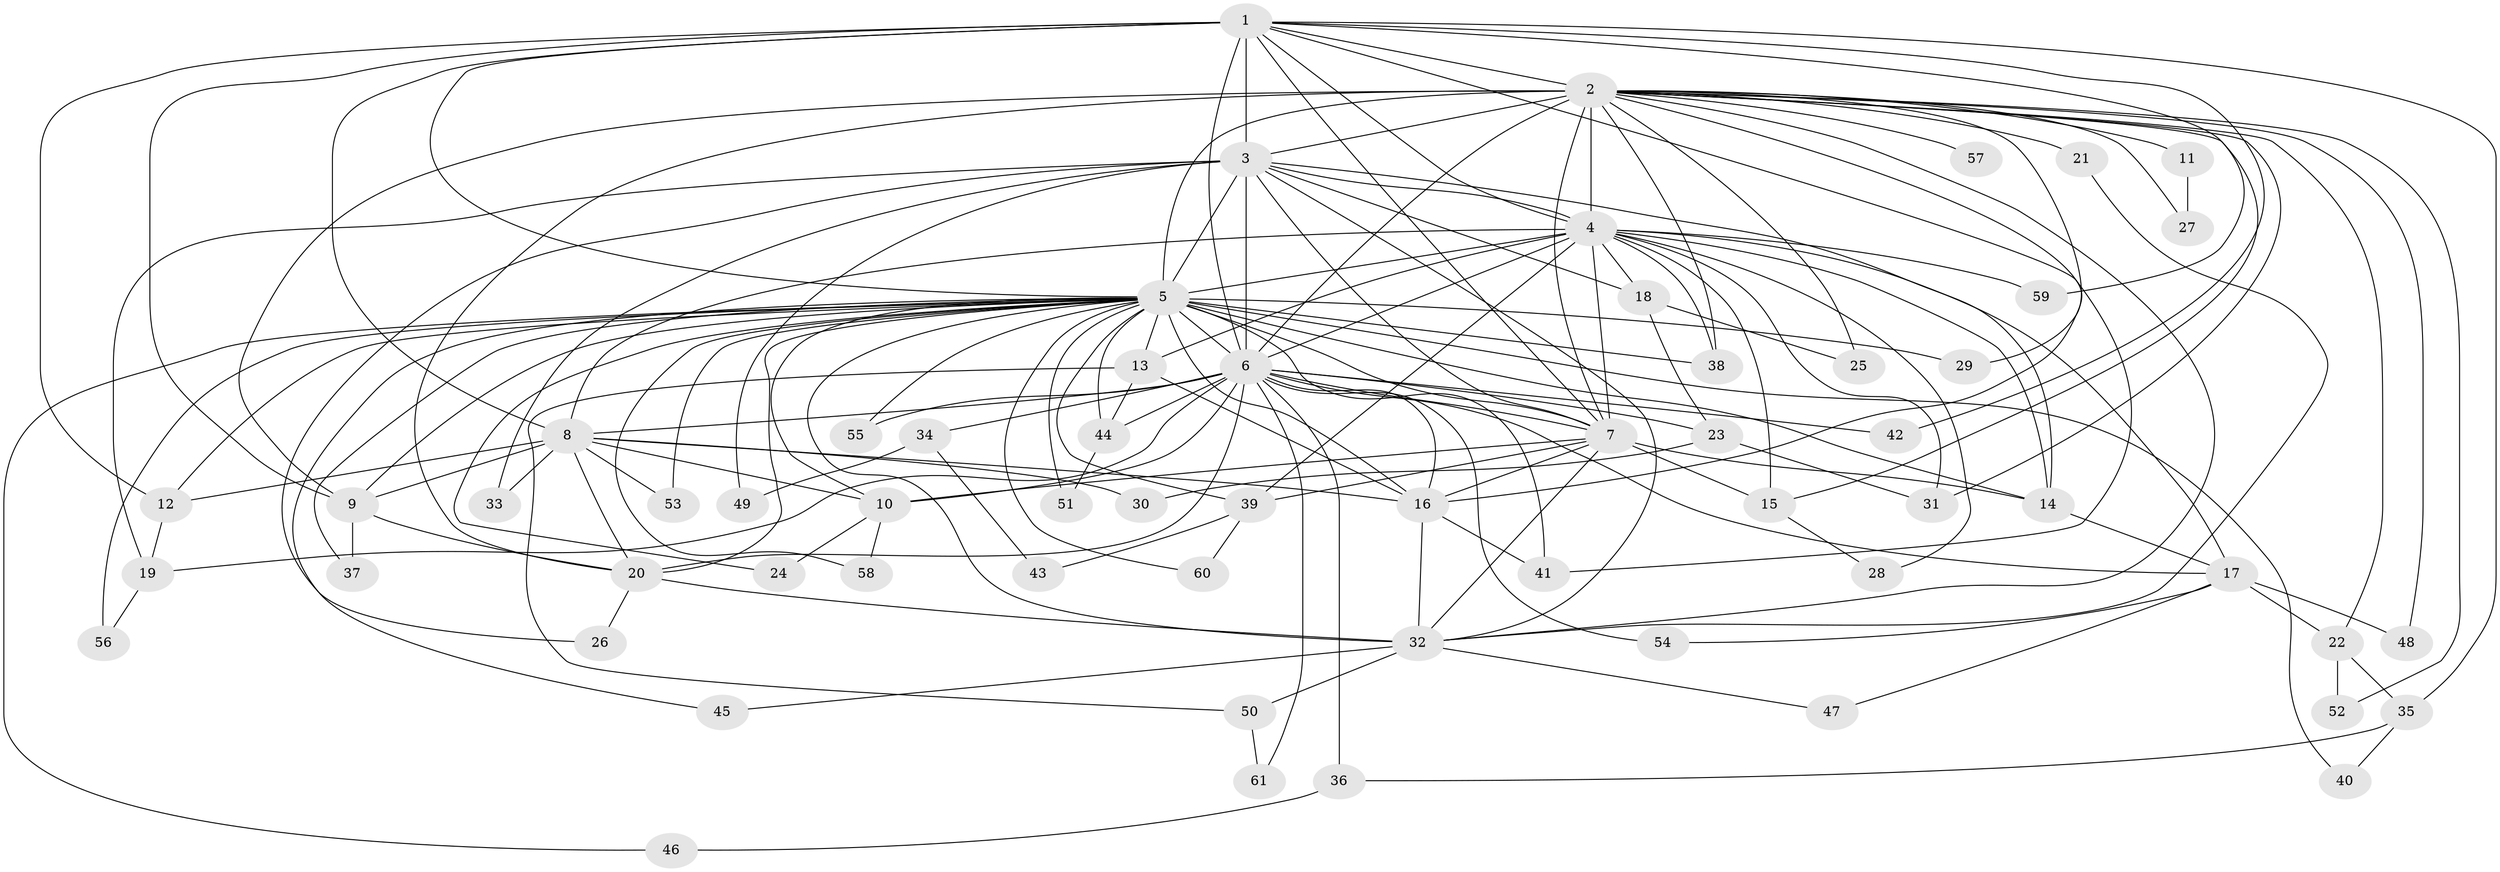 // original degree distribution, {21: 0.008264462809917356, 24: 0.01652892561983471, 20: 0.008264462809917356, 17: 0.008264462809917356, 22: 0.008264462809917356, 14: 0.008264462809917356, 29: 0.008264462809917356, 31: 0.008264462809917356, 18: 0.008264462809917356, 9: 0.008264462809917356, 7: 0.008264462809917356, 2: 0.5454545454545454, 4: 0.10743801652892562, 3: 0.18181818181818182, 5: 0.04132231404958678, 6: 0.01652892561983471, 11: 0.008264462809917356}
// Generated by graph-tools (version 1.1) at 2025/35/03/09/25 02:35:04]
// undirected, 61 vertices, 153 edges
graph export_dot {
graph [start="1"]
  node [color=gray90,style=filled];
  1;
  2;
  3;
  4;
  5;
  6;
  7;
  8;
  9;
  10;
  11;
  12;
  13;
  14;
  15;
  16;
  17;
  18;
  19;
  20;
  21;
  22;
  23;
  24;
  25;
  26;
  27;
  28;
  29;
  30;
  31;
  32;
  33;
  34;
  35;
  36;
  37;
  38;
  39;
  40;
  41;
  42;
  43;
  44;
  45;
  46;
  47;
  48;
  49;
  50;
  51;
  52;
  53;
  54;
  55;
  56;
  57;
  58;
  59;
  60;
  61;
  1 -- 2 [weight=2.0];
  1 -- 3 [weight=1.0];
  1 -- 4 [weight=3.0];
  1 -- 5 [weight=4.0];
  1 -- 6 [weight=1.0];
  1 -- 7 [weight=1.0];
  1 -- 8 [weight=2.0];
  1 -- 9 [weight=2.0];
  1 -- 12 [weight=1.0];
  1 -- 35 [weight=1.0];
  1 -- 41 [weight=1.0];
  1 -- 42 [weight=1.0];
  1 -- 59 [weight=1.0];
  2 -- 3 [weight=2.0];
  2 -- 4 [weight=4.0];
  2 -- 5 [weight=6.0];
  2 -- 6 [weight=3.0];
  2 -- 7 [weight=2.0];
  2 -- 9 [weight=1.0];
  2 -- 11 [weight=1.0];
  2 -- 15 [weight=1.0];
  2 -- 16 [weight=1.0];
  2 -- 20 [weight=1.0];
  2 -- 21 [weight=2.0];
  2 -- 22 [weight=1.0];
  2 -- 25 [weight=1.0];
  2 -- 27 [weight=1.0];
  2 -- 29 [weight=1.0];
  2 -- 31 [weight=1.0];
  2 -- 32 [weight=1.0];
  2 -- 38 [weight=1.0];
  2 -- 48 [weight=1.0];
  2 -- 52 [weight=1.0];
  2 -- 57 [weight=1.0];
  3 -- 4 [weight=3.0];
  3 -- 5 [weight=4.0];
  3 -- 6 [weight=2.0];
  3 -- 7 [weight=1.0];
  3 -- 14 [weight=1.0];
  3 -- 18 [weight=1.0];
  3 -- 19 [weight=1.0];
  3 -- 26 [weight=1.0];
  3 -- 32 [weight=1.0];
  3 -- 33 [weight=1.0];
  3 -- 49 [weight=1.0];
  4 -- 5 [weight=4.0];
  4 -- 6 [weight=2.0];
  4 -- 7 [weight=3.0];
  4 -- 8 [weight=5.0];
  4 -- 13 [weight=1.0];
  4 -- 14 [weight=1.0];
  4 -- 15 [weight=2.0];
  4 -- 17 [weight=1.0];
  4 -- 18 [weight=1.0];
  4 -- 28 [weight=1.0];
  4 -- 31 [weight=1.0];
  4 -- 38 [weight=1.0];
  4 -- 39 [weight=2.0];
  4 -- 59 [weight=1.0];
  5 -- 6 [weight=3.0];
  5 -- 7 [weight=16.0];
  5 -- 9 [weight=1.0];
  5 -- 10 [weight=2.0];
  5 -- 12 [weight=1.0];
  5 -- 13 [weight=1.0];
  5 -- 14 [weight=1.0];
  5 -- 16 [weight=1.0];
  5 -- 20 [weight=1.0];
  5 -- 24 [weight=1.0];
  5 -- 29 [weight=1.0];
  5 -- 32 [weight=1.0];
  5 -- 37 [weight=1.0];
  5 -- 38 [weight=1.0];
  5 -- 39 [weight=2.0];
  5 -- 40 [weight=1.0];
  5 -- 41 [weight=1.0];
  5 -- 44 [weight=1.0];
  5 -- 45 [weight=1.0];
  5 -- 46 [weight=1.0];
  5 -- 51 [weight=1.0];
  5 -- 53 [weight=1.0];
  5 -- 55 [weight=1.0];
  5 -- 56 [weight=1.0];
  5 -- 58 [weight=1.0];
  5 -- 60 [weight=1.0];
  6 -- 7 [weight=1.0];
  6 -- 8 [weight=1.0];
  6 -- 10 [weight=1.0];
  6 -- 16 [weight=1.0];
  6 -- 17 [weight=1.0];
  6 -- 19 [weight=1.0];
  6 -- 20 [weight=1.0];
  6 -- 23 [weight=2.0];
  6 -- 34 [weight=1.0];
  6 -- 36 [weight=1.0];
  6 -- 42 [weight=1.0];
  6 -- 44 [weight=1.0];
  6 -- 54 [weight=1.0];
  6 -- 55 [weight=1.0];
  6 -- 61 [weight=1.0];
  7 -- 10 [weight=1.0];
  7 -- 14 [weight=1.0];
  7 -- 15 [weight=2.0];
  7 -- 16 [weight=1.0];
  7 -- 32 [weight=1.0];
  7 -- 39 [weight=1.0];
  8 -- 9 [weight=1.0];
  8 -- 10 [weight=2.0];
  8 -- 12 [weight=1.0];
  8 -- 16 [weight=1.0];
  8 -- 20 [weight=1.0];
  8 -- 30 [weight=1.0];
  8 -- 33 [weight=1.0];
  8 -- 53 [weight=1.0];
  9 -- 20 [weight=1.0];
  9 -- 37 [weight=1.0];
  10 -- 24 [weight=1.0];
  10 -- 58 [weight=1.0];
  11 -- 27 [weight=1.0];
  12 -- 19 [weight=1.0];
  13 -- 16 [weight=1.0];
  13 -- 44 [weight=1.0];
  13 -- 50 [weight=1.0];
  14 -- 17 [weight=2.0];
  15 -- 28 [weight=1.0];
  16 -- 32 [weight=1.0];
  16 -- 41 [weight=1.0];
  17 -- 22 [weight=1.0];
  17 -- 47 [weight=1.0];
  17 -- 48 [weight=1.0];
  17 -- 54 [weight=1.0];
  18 -- 23 [weight=1.0];
  18 -- 25 [weight=1.0];
  19 -- 56 [weight=1.0];
  20 -- 26 [weight=1.0];
  20 -- 32 [weight=2.0];
  21 -- 32 [weight=1.0];
  22 -- 35 [weight=1.0];
  22 -- 52 [weight=1.0];
  23 -- 30 [weight=1.0];
  23 -- 31 [weight=1.0];
  32 -- 45 [weight=1.0];
  32 -- 47 [weight=1.0];
  32 -- 50 [weight=1.0];
  34 -- 43 [weight=1.0];
  34 -- 49 [weight=1.0];
  35 -- 36 [weight=1.0];
  35 -- 40 [weight=1.0];
  36 -- 46 [weight=1.0];
  39 -- 43 [weight=1.0];
  39 -- 60 [weight=1.0];
  44 -- 51 [weight=1.0];
  50 -- 61 [weight=1.0];
}
